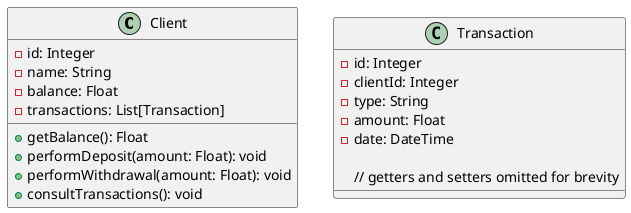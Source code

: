 @startuml
   class Client {
       - id: Integer
       - name: String
       - balance: Float
       - transactions: List[Transaction]

       + getBalance(): Float
       + performDeposit(amount: Float): void
       + performWithdrawal(amount: Float): void
       + consultTransactions(): void
   }

   class Transaction {
       - id: Integer
       - clientId: Integer
       - type: String
       - amount: Float
       - date: DateTime

       // getters and setters omitted for brevity
   }
   @enduml